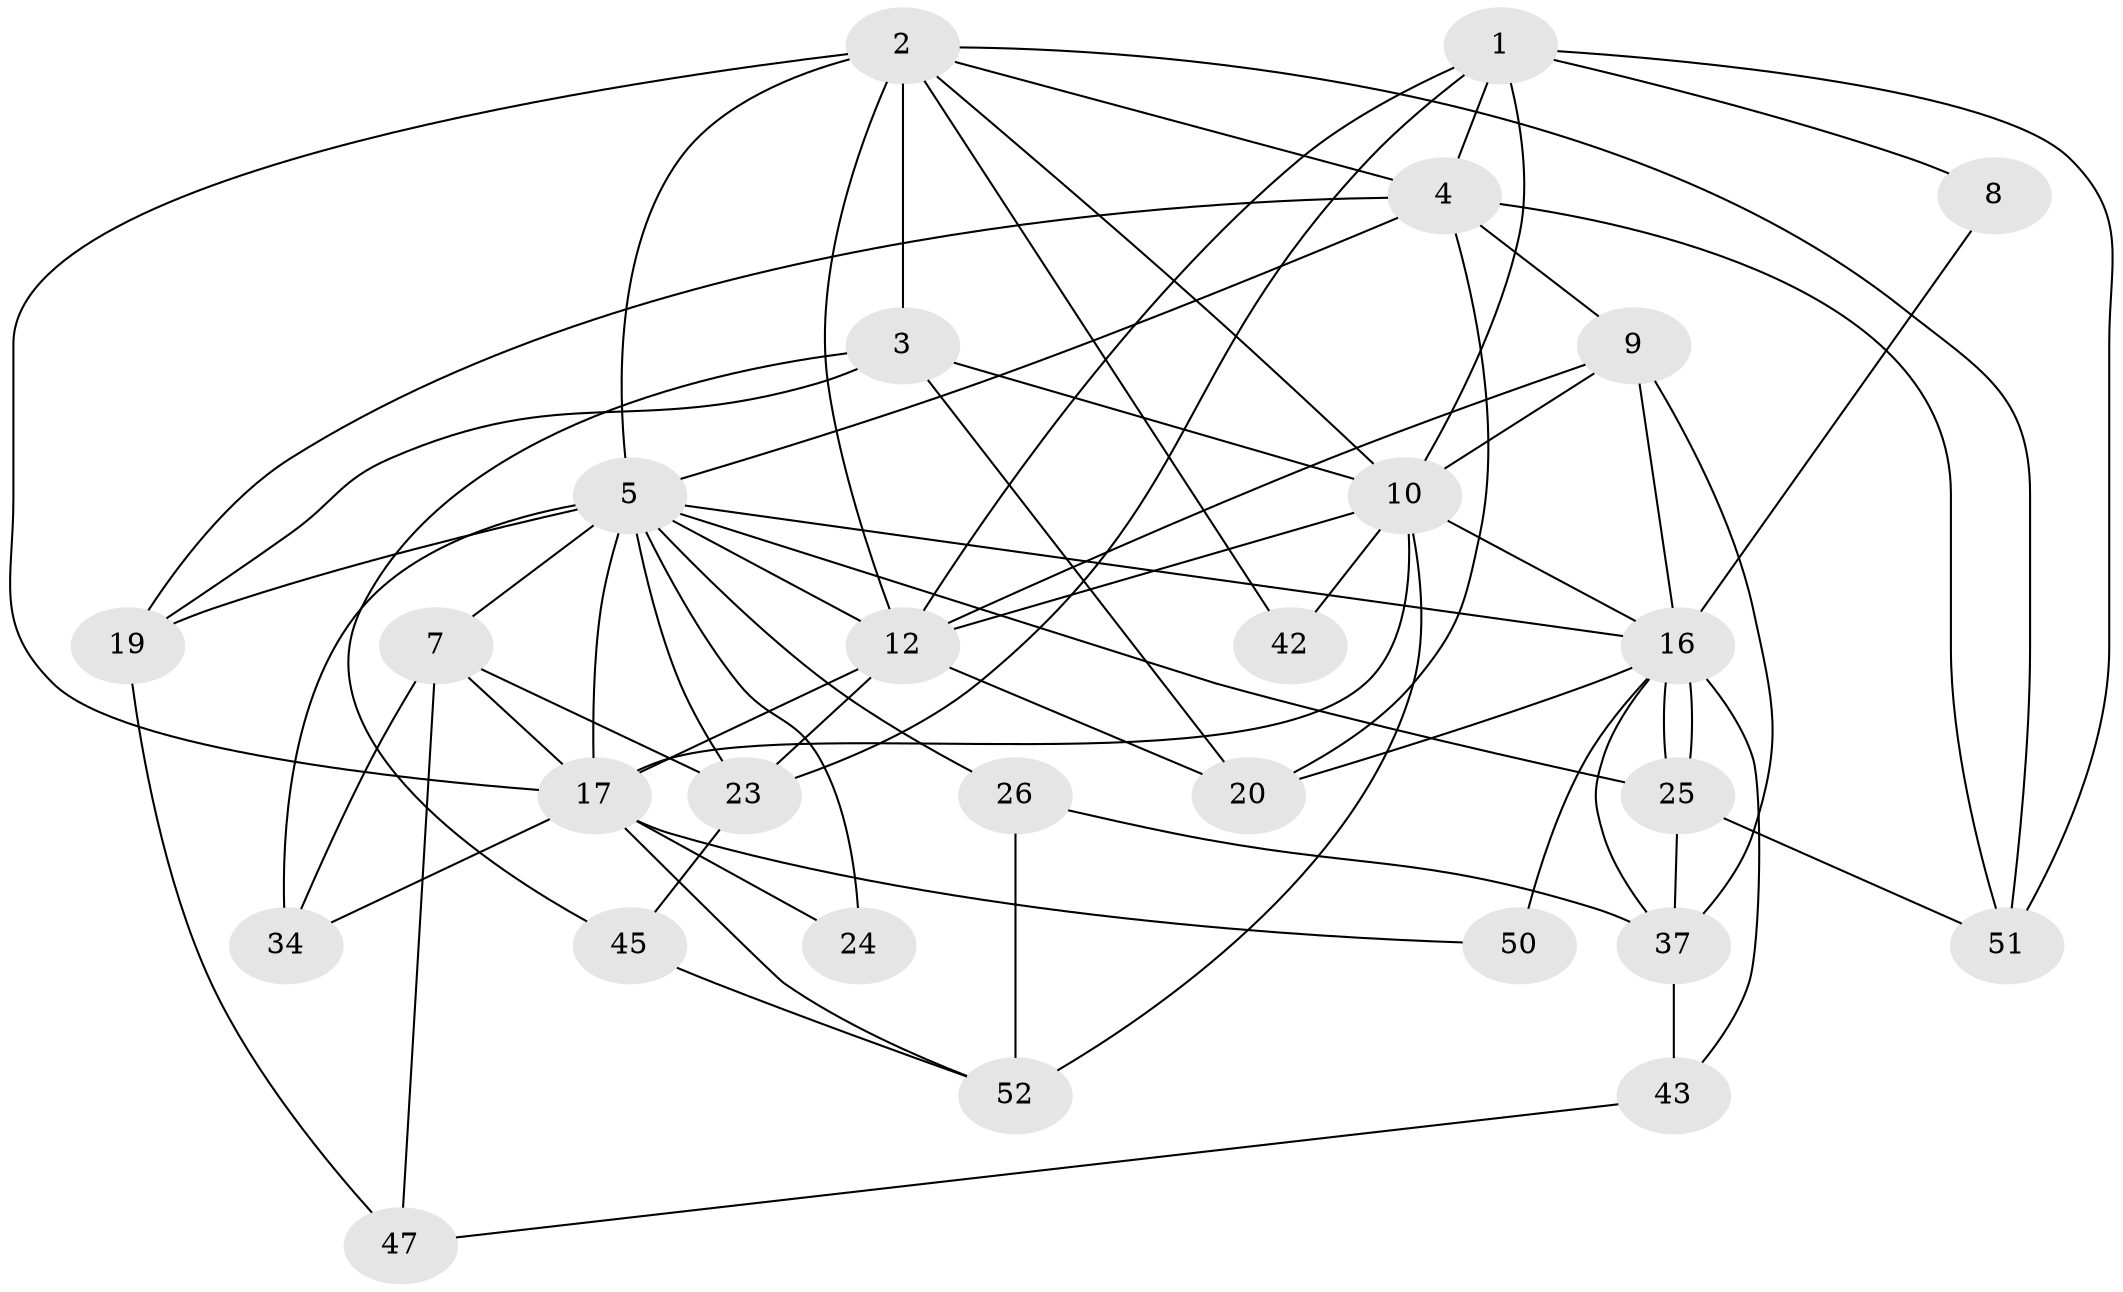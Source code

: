 // original degree distribution, {3: 0.2962962962962963, 5: 0.2222222222222222, 8: 0.018518518518518517, 2: 0.14814814814814814, 4: 0.18518518518518517, 6: 0.09259259259259259, 7: 0.037037037037037035}
// Generated by graph-tools (version 1.1) at 2025/14/03/09/25 04:14:50]
// undirected, 27 vertices, 69 edges
graph export_dot {
graph [start="1"]
  node [color=gray90,style=filled];
  1 [super="+36"];
  2 [super="+41+35"];
  3 [super="+6"];
  4 [super="+54+15"];
  5 [super="+22+31+32+28"];
  7 [super="+21"];
  8;
  9 [super="+11"];
  10 [super="+33+38+13"];
  12 [super="+18+14"];
  16 [super="+44"];
  17 [super="+40+27"];
  19;
  20 [super="+29"];
  23 [super="+53"];
  24;
  25;
  26;
  34;
  37;
  42;
  43;
  45 [super="+48"];
  47;
  50;
  51;
  52;
  1 -- 51;
  1 -- 23;
  1 -- 8;
  1 -- 10;
  1 -- 12;
  1 -- 4;
  2 -- 5 [weight=2];
  2 -- 10 [weight=2];
  2 -- 17 [weight=2];
  2 -- 3 [weight=2];
  2 -- 42;
  2 -- 51;
  2 -- 12;
  2 -- 4;
  3 -- 19;
  3 -- 20;
  3 -- 10;
  3 -- 45;
  4 -- 9 [weight=2];
  4 -- 19;
  4 -- 20;
  4 -- 5;
  4 -- 51;
  5 -- 26;
  5 -- 34;
  5 -- 16;
  5 -- 17;
  5 -- 24;
  5 -- 19;
  5 -- 7;
  5 -- 25;
  5 -- 12;
  5 -- 23;
  7 -- 17;
  7 -- 34 [weight=2];
  7 -- 23;
  7 -- 47;
  8 -- 16;
  9 -- 37;
  9 -- 12;
  9 -- 16;
  9 -- 10;
  10 -- 16;
  10 -- 42;
  10 -- 12;
  10 -- 17 [weight=2];
  10 -- 52 [weight=2];
  12 -- 17 [weight=2];
  12 -- 20;
  12 -- 23;
  16 -- 25;
  16 -- 25;
  16 -- 50;
  16 -- 37;
  16 -- 43;
  16 -- 20;
  17 -- 34;
  17 -- 50;
  17 -- 52;
  17 -- 24;
  19 -- 47;
  23 -- 45;
  25 -- 37;
  25 -- 51;
  26 -- 37;
  26 -- 52;
  37 -- 43;
  43 -- 47;
  45 -- 52;
}
